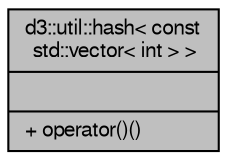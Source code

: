 digraph "d3::util::hash&lt; const std::vector&lt; int &gt; &gt;"
{
  edge [fontname="FreeSans",fontsize="10",labelfontname="FreeSans",labelfontsize="10"];
  node [fontname="FreeSans",fontsize="10",shape=record];
  Node1 [label="{d3::util::hash\< const\l std::vector\< int \> \>\n||+ operator()()\l}",height=0.2,width=0.4,color="black", fillcolor="grey75", style="filled" fontcolor="black"];
}
